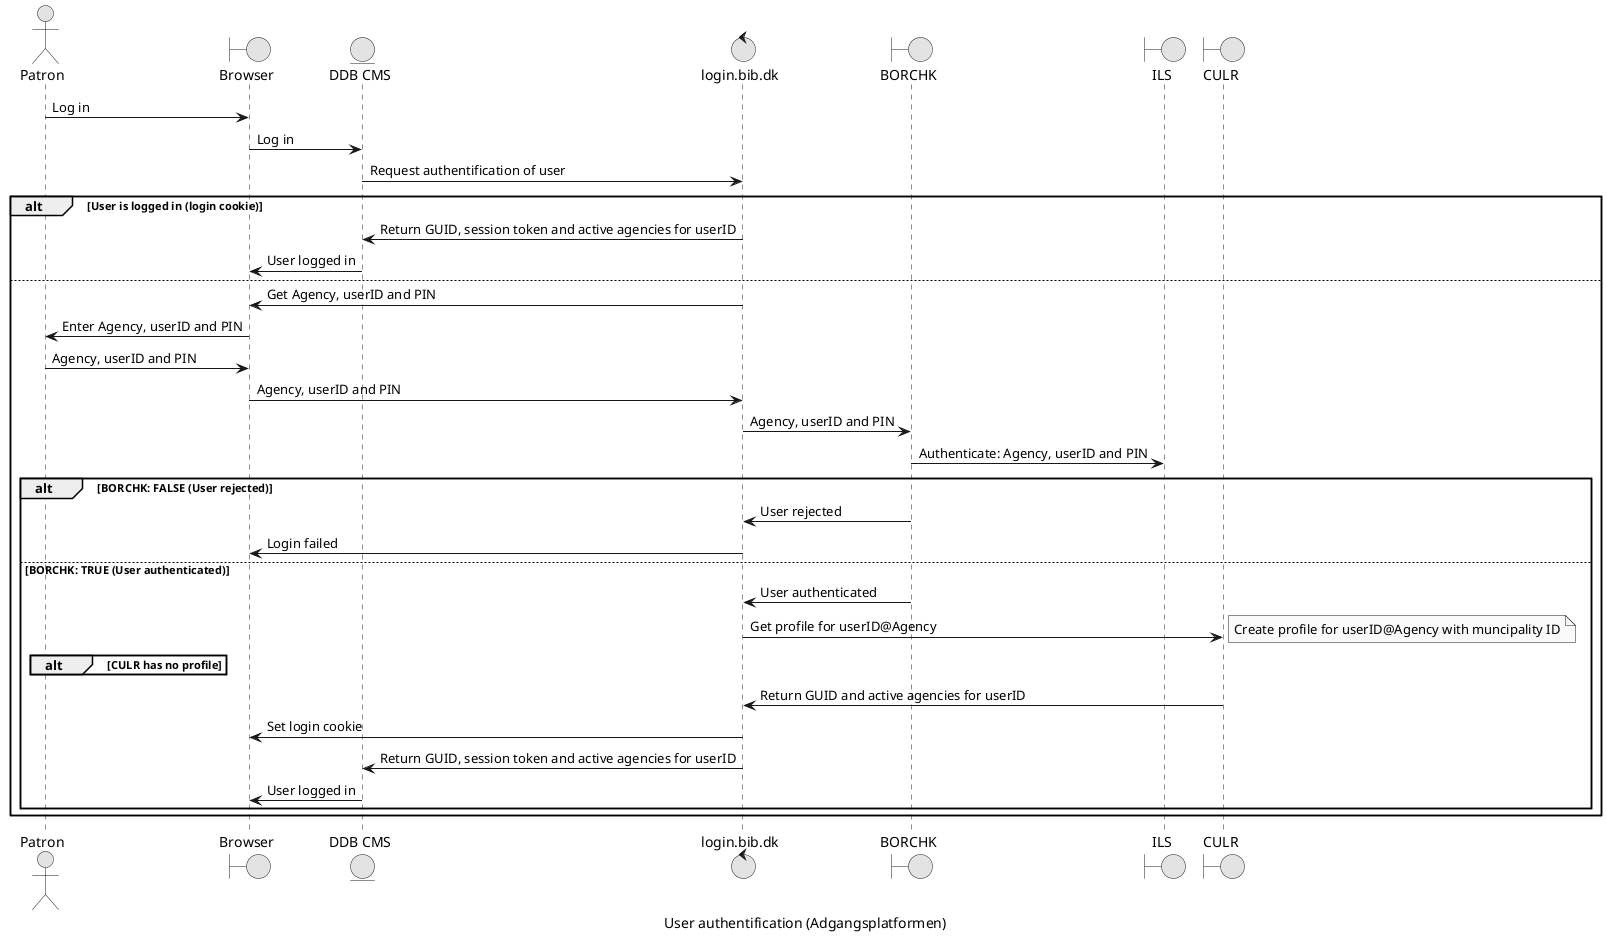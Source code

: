 @startuml
caption User authentification (Adgangsplatformen)
'Single Sign On

' Skinparams '
skinparam monochrome true
'skinparam handwritten true

' Participants
actor Patron
boundary Browser
entity "DDB CMS"
control "login.bib.dk"
boundary BORCHK
boundary ILS
boundary CULR


Patron->Browser: Log in
Browser->"DDB CMS": Log in
"DDB CMS"->login.bib.dk: Request authentification of user

alt User is logged in (login cookie)
    login.bib.dk->"DDB CMS": Return GUID, session token and active agencies for userID
    "DDB CMS"->Browser: User logged in
else
    login.bib.dk->Browser: Get Agency, userID and PIN
    Browser->Patron: Enter Agency, userID and PIN
    Patron->Browser: Agency, userID and PIN
    Browser->login.bib.dk: Agency, userID and PIN

    login.bib.dk->BORCHK: Agency, userID and PIN

    BORCHK->ILS: Authenticate: Agency, userID and PIN

    alt BORCHK: FALSE (User rejected)
        BORCHK->login.bib.dk: User rejected
        login.bib.dk->Browser: Login failed
    else BORCHK: TRUE (User authenticated)
        BORCHK->login.bib.dk: User authenticated
        login.bib.dk->CULR: Get profile for userID@Agency
        alt CULR has no profile
            note right: Create profile for userID@Agency with muncipality ID
        end
        CULR->login.bib.dk: Return GUID and active agencies for userID
        login.bib.dk->Browser: Set login cookie
        login.bib.dk->"DDB CMS": Return GUID, session token and active agencies for userID
        "DDB CMS"->Browser: User logged in
    end
end
@enduml
